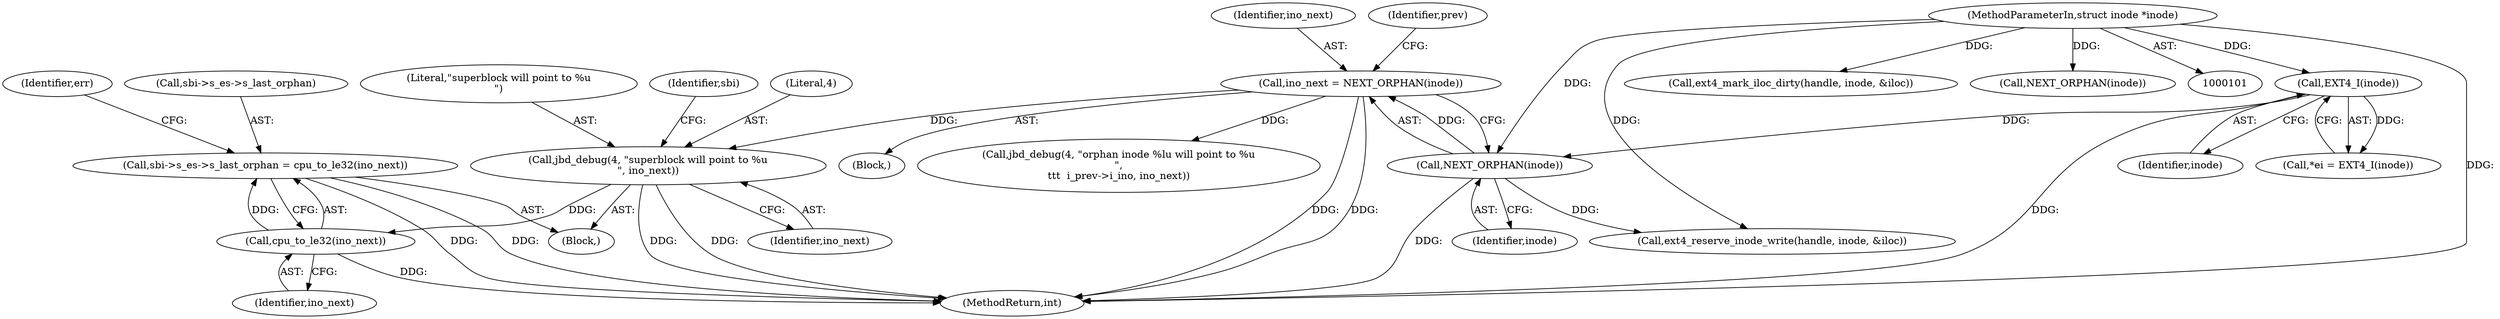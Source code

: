 digraph "0_linux_c9b92530a723ac5ef8e352885a1862b18f31b2f5_0@pointer" {
"1000212" [label="(Call,sbi->s_es->s_last_orphan = cpu_to_le32(ino_next))"];
"1000218" [label="(Call,cpu_to_le32(ino_next))"];
"1000193" [label="(Call,jbd_debug(4, \"superblock will point to %u\n\", ino_next))"];
"1000143" [label="(Call,ino_next = NEXT_ORPHAN(inode))"];
"1000145" [label="(Call,NEXT_ORPHAN(inode))"];
"1000109" [label="(Call,EXT4_I(inode))"];
"1000103" [label="(MethodParameterIn,struct inode *inode)"];
"1000268" [label="(Call,ext4_mark_iloc_dirty(handle, inode, &iloc))"];
"1000148" [label="(Identifier,prev)"];
"1000195" [label="(Literal,\"superblock will point to %u\n\")"];
"1000193" [label="(Call,jbd_debug(4, \"superblock will point to %u\n\", ino_next))"];
"1000110" [label="(Identifier,inode)"];
"1000109" [label="(Call,EXT4_I(inode))"];
"1000196" [label="(Identifier,ino_next)"];
"1000296" [label="(MethodReturn,int)"];
"1000218" [label="(Call,cpu_to_le32(ino_next))"];
"1000192" [label="(Block,)"];
"1000145" [label="(Call,NEXT_ORPHAN(inode))"];
"1000213" [label="(Call,sbi->s_es->s_last_orphan)"];
"1000219" [label="(Identifier,ino_next)"];
"1000177" [label="(Call,ext4_reserve_inode_write(handle, inode, &iloc))"];
"1000104" [label="(Block,)"];
"1000144" [label="(Identifier,ino_next)"];
"1000143" [label="(Call,ino_next = NEXT_ORPHAN(inode))"];
"1000107" [label="(Call,*ei = EXT4_I(inode))"];
"1000212" [label="(Call,sbi->s_es->s_last_orphan = cpu_to_le32(ino_next))"];
"1000221" [label="(Identifier,err)"];
"1000199" [label="(Identifier,sbi)"];
"1000146" [label="(Identifier,inode)"];
"1000231" [label="(Call,jbd_debug(4, \"orphan inode %lu will point to %u\n\",\n\t\t\t  i_prev->i_ino, ino_next))"];
"1000194" [label="(Literal,4)"];
"1000263" [label="(Call,NEXT_ORPHAN(inode))"];
"1000103" [label="(MethodParameterIn,struct inode *inode)"];
"1000212" -> "1000192"  [label="AST: "];
"1000212" -> "1000218"  [label="CFG: "];
"1000213" -> "1000212"  [label="AST: "];
"1000218" -> "1000212"  [label="AST: "];
"1000221" -> "1000212"  [label="CFG: "];
"1000212" -> "1000296"  [label="DDG: "];
"1000212" -> "1000296"  [label="DDG: "];
"1000218" -> "1000212"  [label="DDG: "];
"1000218" -> "1000219"  [label="CFG: "];
"1000219" -> "1000218"  [label="AST: "];
"1000218" -> "1000296"  [label="DDG: "];
"1000193" -> "1000218"  [label="DDG: "];
"1000193" -> "1000192"  [label="AST: "];
"1000193" -> "1000196"  [label="CFG: "];
"1000194" -> "1000193"  [label="AST: "];
"1000195" -> "1000193"  [label="AST: "];
"1000196" -> "1000193"  [label="AST: "];
"1000199" -> "1000193"  [label="CFG: "];
"1000193" -> "1000296"  [label="DDG: "];
"1000193" -> "1000296"  [label="DDG: "];
"1000143" -> "1000193"  [label="DDG: "];
"1000143" -> "1000104"  [label="AST: "];
"1000143" -> "1000145"  [label="CFG: "];
"1000144" -> "1000143"  [label="AST: "];
"1000145" -> "1000143"  [label="AST: "];
"1000148" -> "1000143"  [label="CFG: "];
"1000143" -> "1000296"  [label="DDG: "];
"1000143" -> "1000296"  [label="DDG: "];
"1000145" -> "1000143"  [label="DDG: "];
"1000143" -> "1000231"  [label="DDG: "];
"1000145" -> "1000146"  [label="CFG: "];
"1000146" -> "1000145"  [label="AST: "];
"1000145" -> "1000296"  [label="DDG: "];
"1000109" -> "1000145"  [label="DDG: "];
"1000103" -> "1000145"  [label="DDG: "];
"1000145" -> "1000177"  [label="DDG: "];
"1000109" -> "1000107"  [label="AST: "];
"1000109" -> "1000110"  [label="CFG: "];
"1000110" -> "1000109"  [label="AST: "];
"1000107" -> "1000109"  [label="CFG: "];
"1000109" -> "1000296"  [label="DDG: "];
"1000109" -> "1000107"  [label="DDG: "];
"1000103" -> "1000109"  [label="DDG: "];
"1000103" -> "1000101"  [label="AST: "];
"1000103" -> "1000296"  [label="DDG: "];
"1000103" -> "1000177"  [label="DDG: "];
"1000103" -> "1000263"  [label="DDG: "];
"1000103" -> "1000268"  [label="DDG: "];
}
